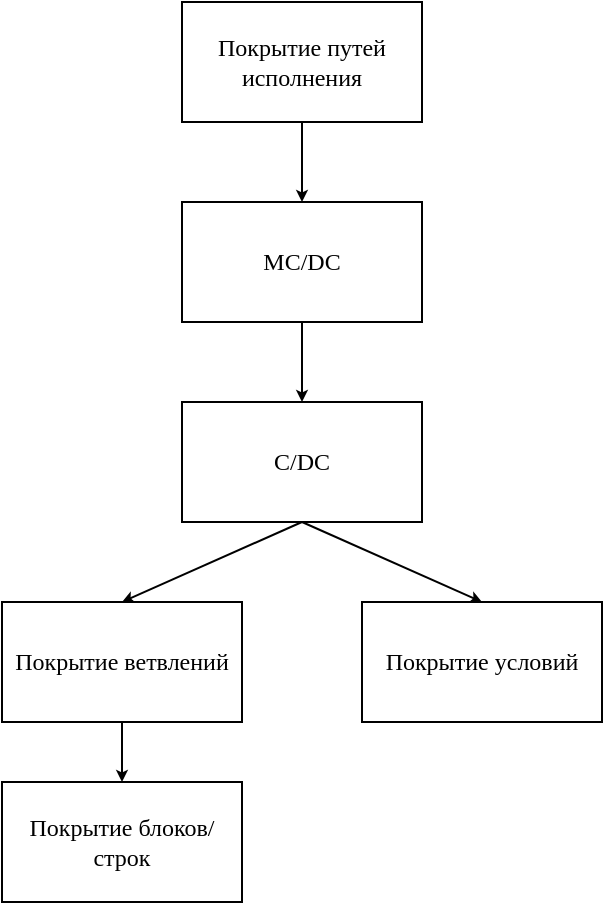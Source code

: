 <mxfile version="14.6.9" type="device"><diagram id="EbjFdwcYYDTlfWLTvBc7" name="Page-1"><mxGraphModel dx="830" dy="1126" grid="1" gridSize="10" guides="1" tooltips="1" connect="1" arrows="1" fold="1" page="1" pageScale="1" pageWidth="827" pageHeight="1169" math="0" shadow="0"><root><mxCell id="0"/><mxCell id="1" parent="0"/><mxCell id="8c0eK23bfSfOqtds6Xk8-7" style="edgeStyle=orthogonalEdgeStyle;rounded=0;orthogonalLoop=1;jettySize=auto;html=1;entryX=0.5;entryY=0;entryDx=0;entryDy=0;endSize=3;" edge="1" parent="1" source="8c0eK23bfSfOqtds6Xk8-1" target="8c0eK23bfSfOqtds6Xk8-2"><mxGeometry relative="1" as="geometry"/></mxCell><mxCell id="8c0eK23bfSfOqtds6Xk8-1" value="&lt;font face=&quot;Times New Roman&quot;&gt;Покрытие путей исполнения&lt;/font&gt;" style="rounded=0;whiteSpace=wrap;html=1;" vertex="1" parent="1"><mxGeometry x="170" y="20" width="120" height="60" as="geometry"/></mxCell><mxCell id="8c0eK23bfSfOqtds6Xk8-8" style="edgeStyle=orthogonalEdgeStyle;rounded=0;orthogonalLoop=1;jettySize=auto;html=1;exitX=0.5;exitY=1;exitDx=0;exitDy=0;entryX=0.5;entryY=0;entryDx=0;entryDy=0;endSize=3;" edge="1" parent="1" source="8c0eK23bfSfOqtds6Xk8-2" target="8c0eK23bfSfOqtds6Xk8-3"><mxGeometry relative="1" as="geometry"/></mxCell><mxCell id="8c0eK23bfSfOqtds6Xk8-2" value="&lt;font face=&quot;Times New Roman&quot;&gt;MC/DC&lt;/font&gt;" style="rounded=0;whiteSpace=wrap;html=1;" vertex="1" parent="1"><mxGeometry x="170" y="120" width="120" height="60" as="geometry"/></mxCell><mxCell id="8c0eK23bfSfOqtds6Xk8-9" style="rounded=0;orthogonalLoop=1;jettySize=auto;html=1;exitX=0.5;exitY=1;exitDx=0;exitDy=0;endSize=3;entryX=0.5;entryY=0;entryDx=0;entryDy=0;" edge="1" parent="1" source="8c0eK23bfSfOqtds6Xk8-3" target="8c0eK23bfSfOqtds6Xk8-4"><mxGeometry relative="1" as="geometry"/></mxCell><mxCell id="8c0eK23bfSfOqtds6Xk8-10" style="edgeStyle=none;rounded=0;orthogonalLoop=1;jettySize=auto;html=1;entryX=0.5;entryY=0;entryDx=0;entryDy=0;endSize=3;exitX=0.5;exitY=1;exitDx=0;exitDy=0;" edge="1" parent="1" source="8c0eK23bfSfOqtds6Xk8-3" target="8c0eK23bfSfOqtds6Xk8-6"><mxGeometry relative="1" as="geometry"/></mxCell><mxCell id="8c0eK23bfSfOqtds6Xk8-3" value="&lt;font face=&quot;Times New Roman&quot;&gt;C/DC&lt;/font&gt;" style="rounded=0;whiteSpace=wrap;html=1;" vertex="1" parent="1"><mxGeometry x="170" y="220" width="120" height="60" as="geometry"/></mxCell><mxCell id="8c0eK23bfSfOqtds6Xk8-11" style="edgeStyle=none;rounded=0;orthogonalLoop=1;jettySize=auto;html=1;entryX=0.5;entryY=0;entryDx=0;entryDy=0;endSize=3;" edge="1" parent="1" source="8c0eK23bfSfOqtds6Xk8-4" target="8c0eK23bfSfOqtds6Xk8-5"><mxGeometry relative="1" as="geometry"/></mxCell><mxCell id="8c0eK23bfSfOqtds6Xk8-4" value="&lt;font face=&quot;Times New Roman&quot;&gt;Покрытие ветвлений&lt;/font&gt;" style="rounded=0;whiteSpace=wrap;html=1;" vertex="1" parent="1"><mxGeometry x="80" y="320" width="120" height="60" as="geometry"/></mxCell><mxCell id="8c0eK23bfSfOqtds6Xk8-5" value="&lt;font face=&quot;Times New Roman&quot;&gt;Покрытие блоков/строк&lt;/font&gt;" style="rounded=0;whiteSpace=wrap;html=1;" vertex="1" parent="1"><mxGeometry x="80" y="410" width="120" height="60" as="geometry"/></mxCell><mxCell id="8c0eK23bfSfOqtds6Xk8-6" value="&lt;font face=&quot;Times New Roman&quot;&gt;Покрытие условий&lt;/font&gt;" style="rounded=0;whiteSpace=wrap;html=1;" vertex="1" parent="1"><mxGeometry x="260" y="320" width="120" height="60" as="geometry"/></mxCell></root></mxGraphModel></diagram></mxfile>